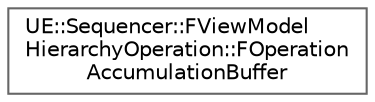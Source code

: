 digraph "Graphical Class Hierarchy"
{
 // INTERACTIVE_SVG=YES
 // LATEX_PDF_SIZE
  bgcolor="transparent";
  edge [fontname=Helvetica,fontsize=10,labelfontname=Helvetica,labelfontsize=10];
  node [fontname=Helvetica,fontsize=10,shape=box,height=0.2,width=0.4];
  rankdir="LR";
  Node0 [id="Node000000",label="UE::Sequencer::FViewModel\lHierarchyOperation::FOperation\lAccumulationBuffer",height=0.2,width=0.4,color="grey40", fillcolor="white", style="filled",URL="$d9/d44/structUE_1_1Sequencer_1_1FViewModelHierarchyOperation_1_1FOperationAccumulationBuffer.html",tooltip=" "];
}
